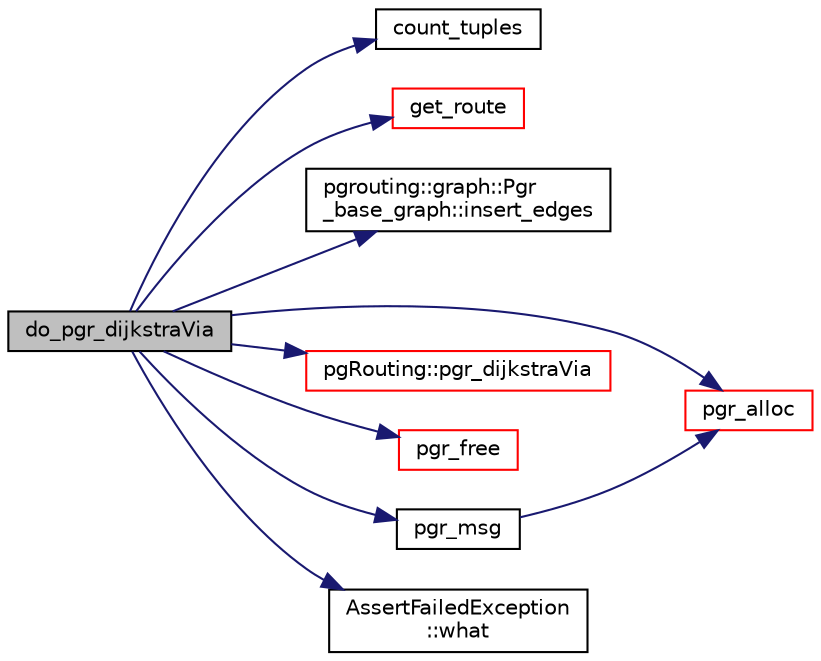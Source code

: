 digraph "do_pgr_dijkstraVia"
{
  edge [fontname="Helvetica",fontsize="10",labelfontname="Helvetica",labelfontsize="10"];
  node [fontname="Helvetica",fontsize="10",shape=record];
  rankdir="LR";
  Node0 [label="do_pgr_dijkstraVia",height=0.2,width=0.4,color="black", fillcolor="grey75", style="filled", fontcolor="black"];
  Node0 -> Node1 [color="midnightblue",fontsize="10",style="solid",fontname="Helvetica"];
  Node1 [label="count_tuples",height=0.2,width=0.4,color="black", fillcolor="white", style="filled",URL="$basePath__SSEC_8cpp.html#a704d92207109d41b1df3e14e14579ba1"];
  Node0 -> Node2 [color="midnightblue",fontsize="10",style="solid",fontname="Helvetica"];
  Node2 [label="get_route",height=0.2,width=0.4,color="red", fillcolor="white", style="filled",URL="$dijkstraVia__driver_8cpp.html#a0f5d7eba38afe637689f28e6a51761be"];
  Node0 -> Node4 [color="midnightblue",fontsize="10",style="solid",fontname="Helvetica"];
  Node4 [label="pgrouting::graph::Pgr\l_base_graph::insert_edges",height=0.2,width=0.4,color="black", fillcolor="white", style="filled",URL="$classpgrouting_1_1graph_1_1Pgr__base__graph.html#a7c90223ba36b5a1b43296ba8c852db25",tooltip="Inserts count edges of type T into the graph. "];
  Node0 -> Node5 [color="midnightblue",fontsize="10",style="solid",fontname="Helvetica"];
  Node5 [label="pgr_alloc",height=0.2,width=0.4,color="red", fillcolor="white", style="filled",URL="$pgr__alloc_8hpp.html#ac9d34b4a4d403ed9f24050b973087a9c",tooltip="allocates memory "];
  Node0 -> Node8 [color="midnightblue",fontsize="10",style="solid",fontname="Helvetica"];
  Node8 [label="pgRouting::pgr_dijkstraVia",height=0.2,width=0.4,color="red", fillcolor="white", style="filled",URL="$namespacepgRouting.html#ab0332a7731ec5fe2696668fd206fc3a6"];
  Node0 -> Node16 [color="midnightblue",fontsize="10",style="solid",fontname="Helvetica"];
  Node16 [label="pgr_free",height=0.2,width=0.4,color="red", fillcolor="white", style="filled",URL="$pgr__alloc_8hpp.html#aae87e343d8516ca2c6a60dcfbbf7fde6"];
  Node0 -> Node19 [color="midnightblue",fontsize="10",style="solid",fontname="Helvetica"];
  Node19 [label="pgr_msg",height=0.2,width=0.4,color="black", fillcolor="white", style="filled",URL="$pgr__alloc_8cpp.html#a03fe028457780ee3a4d223cd7fe9d53e"];
  Node19 -> Node5 [color="midnightblue",fontsize="10",style="solid",fontname="Helvetica"];
  Node0 -> Node20 [color="midnightblue",fontsize="10",style="solid",fontname="Helvetica"];
  Node20 [label="AssertFailedException\l::what",height=0.2,width=0.4,color="black", fillcolor="white", style="filled",URL="$classAssertFailedException.html#a7f00e7275e82f7b6bafec6339a27bc88"];
}
